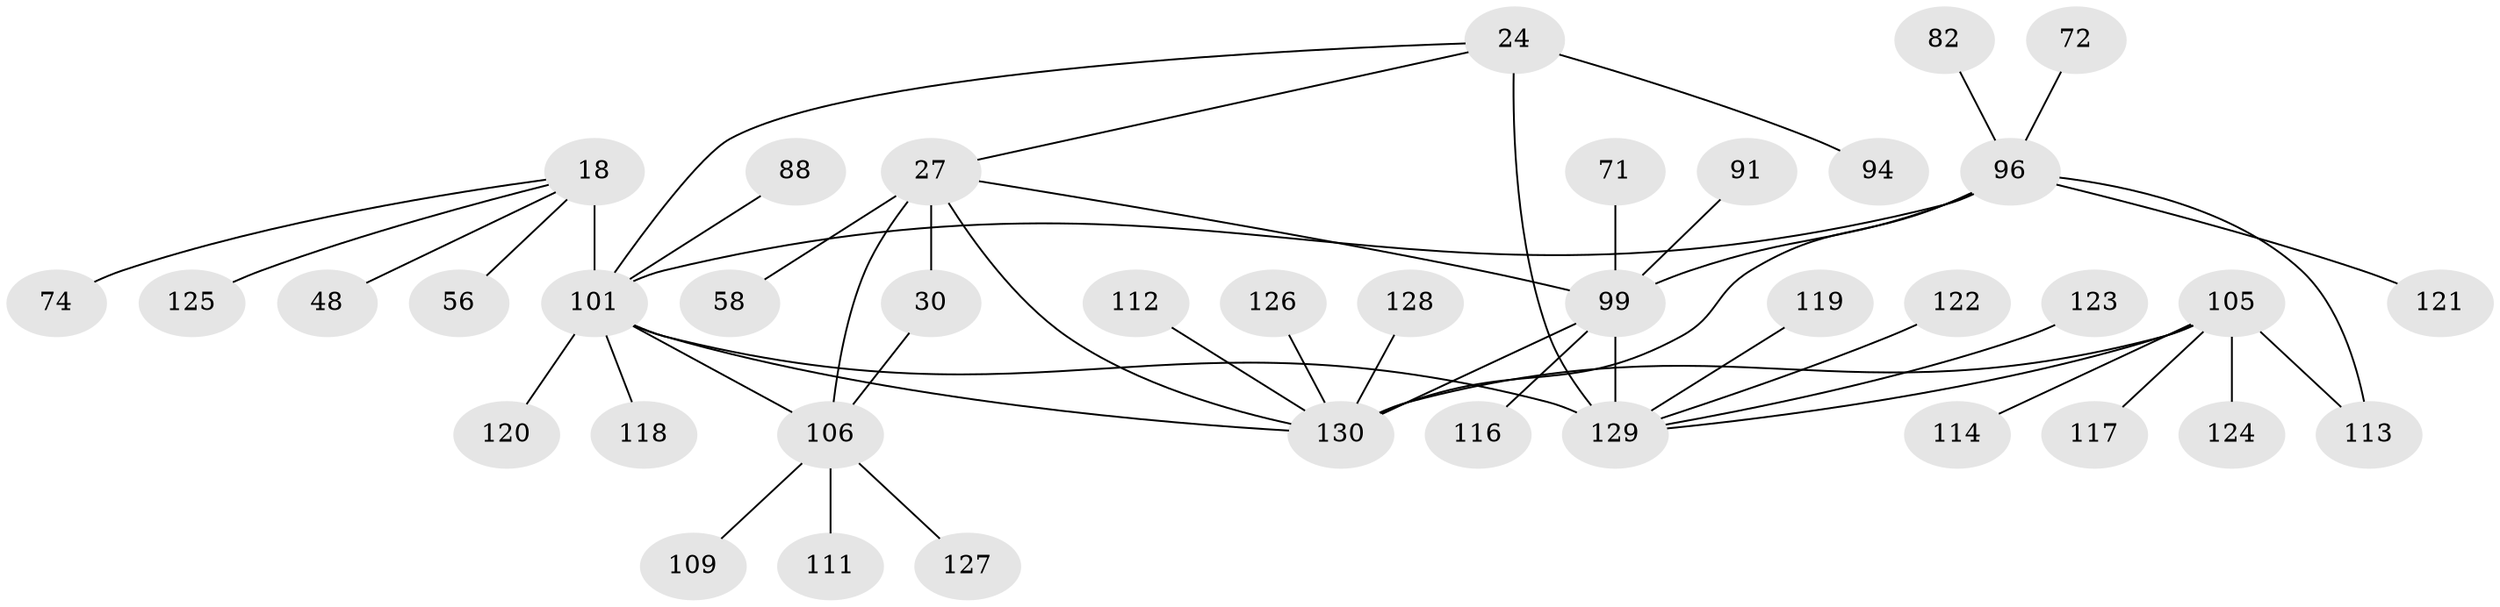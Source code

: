 // original degree distribution, {12: 0.007692307692307693, 6: 0.03076923076923077, 10: 0.03076923076923077, 7: 0.023076923076923078, 14: 0.007692307692307693, 9: 0.023076923076923078, 8: 0.05384615384615385, 11: 0.023076923076923078, 13: 0.015384615384615385, 5: 0.015384615384615385, 1: 0.5923076923076923, 2: 0.15384615384615385, 3: 0.015384615384615385, 4: 0.007692307692307693}
// Generated by graph-tools (version 1.1) at 2025/58/03/04/25 21:58:55]
// undirected, 39 vertices, 48 edges
graph export_dot {
graph [start="1"]
  node [color=gray90,style=filled];
  18 [super="+17"];
  24 [super="+19"];
  27 [super="+25"];
  30 [super="+26"];
  48;
  56;
  58;
  71;
  72;
  74;
  82;
  88 [super="+57"];
  91;
  94;
  96 [super="+92+12+46+47"];
  99 [super="+53+33+49+54+62"];
  101 [super="+76+83+87"];
  105 [super="+68+77+4+79+89"];
  106 [super="+100"];
  109;
  111;
  112;
  113 [super="+90"];
  114;
  116;
  117;
  118;
  119;
  120;
  121;
  122;
  123 [super="+115"];
  124;
  125 [super="+73"];
  126;
  127;
  128;
  129 [super="+93+104+107"];
  130 [super="+59+5+102+64+80+85+86+103+110"];
  18 -- 48;
  18 -- 56;
  18 -- 74;
  18 -- 125;
  18 -- 101 [weight=8];
  24 -- 94;
  24 -- 27;
  24 -- 101;
  24 -- 129 [weight=8];
  27 -- 30 [weight=4];
  27 -- 58;
  27 -- 130 [weight=3];
  27 -- 99;
  27 -- 106 [weight=4];
  30 -- 106 [weight=4];
  71 -- 99;
  72 -- 96;
  82 -- 96;
  88 -- 101;
  91 -- 99;
  96 -- 130;
  96 -- 99 [weight=8];
  96 -- 113;
  96 -- 121;
  96 -- 101 [weight=2];
  99 -- 130;
  99 -- 116;
  99 -- 129 [weight=2];
  101 -- 130 [weight=2];
  101 -- 118;
  101 -- 120;
  101 -- 106 [weight=2];
  101 -- 129 [weight=2];
  105 -- 130 [weight=8];
  105 -- 113;
  105 -- 114;
  105 -- 124;
  105 -- 117;
  105 -- 129;
  106 -- 127;
  106 -- 109;
  106 -- 111;
  112 -- 130;
  119 -- 129;
  122 -- 129;
  123 -- 129;
  126 -- 130;
  128 -- 130;
}
